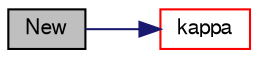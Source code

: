 digraph "New"
{
  bgcolor="transparent";
  edge [fontname="FreeSans",fontsize="10",labelfontname="FreeSans",labelfontsize="10"];
  node [fontname="FreeSans",fontsize="10",shape=record];
  rankdir="LR";
  Node58 [label="New",height=0.2,width=0.4,color="black", fillcolor="grey75", style="filled", fontcolor="black"];
  Node58 -> Node59 [color="midnightblue",fontsize="10",style="solid",fontname="FreeSans"];
  Node59 [label="kappa",height=0.2,width=0.4,color="red",URL="$a30206.html#a5466ad2fbb533099dd54880c87ad1928",tooltip="Isotropic thermal conductivity [W/mK]. "];
}
